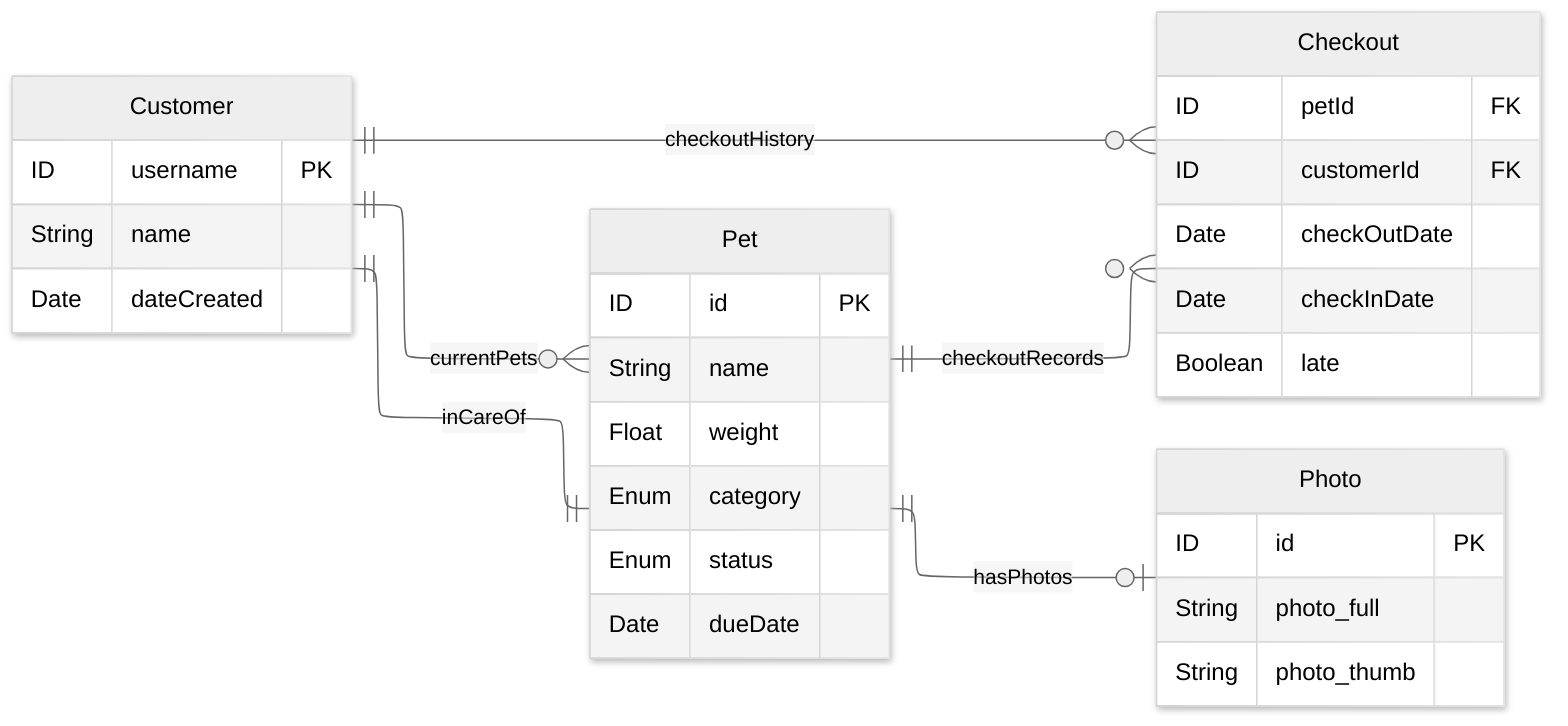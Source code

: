 ---
config:
  look: neo
  theme: neutral
  layout: elk
---
erDiagram
	direction LR
	Pet {
		ID id PK ""  
		String name  ""  
		Float weight  ""  
		Enum category  ""  
		Enum status  ""  
		Date dueDate  ""  
	}
	Customer {
		ID username PK ""  
		String name  ""  
		Date dateCreated  ""  
	}
	Checkout {
		ID petId FK ""  
		ID customerId FK ""  
		Date checkOutDate  ""  
		Date checkInDate  ""  
		Boolean late  ""  
	}
	Photo {
		ID id PK ""  
		String photo_full  ""  
		String photo_thumb  ""  
	}
	Pet||--||Customer:"inCareOf"
	Customer||--o{Pet:"currentPets"
	Customer||--o{Checkout:"checkoutHistory"
	Pet||--o{Checkout:"checkoutRecords"
	Pet||--o|Photo:"hasPhotos"